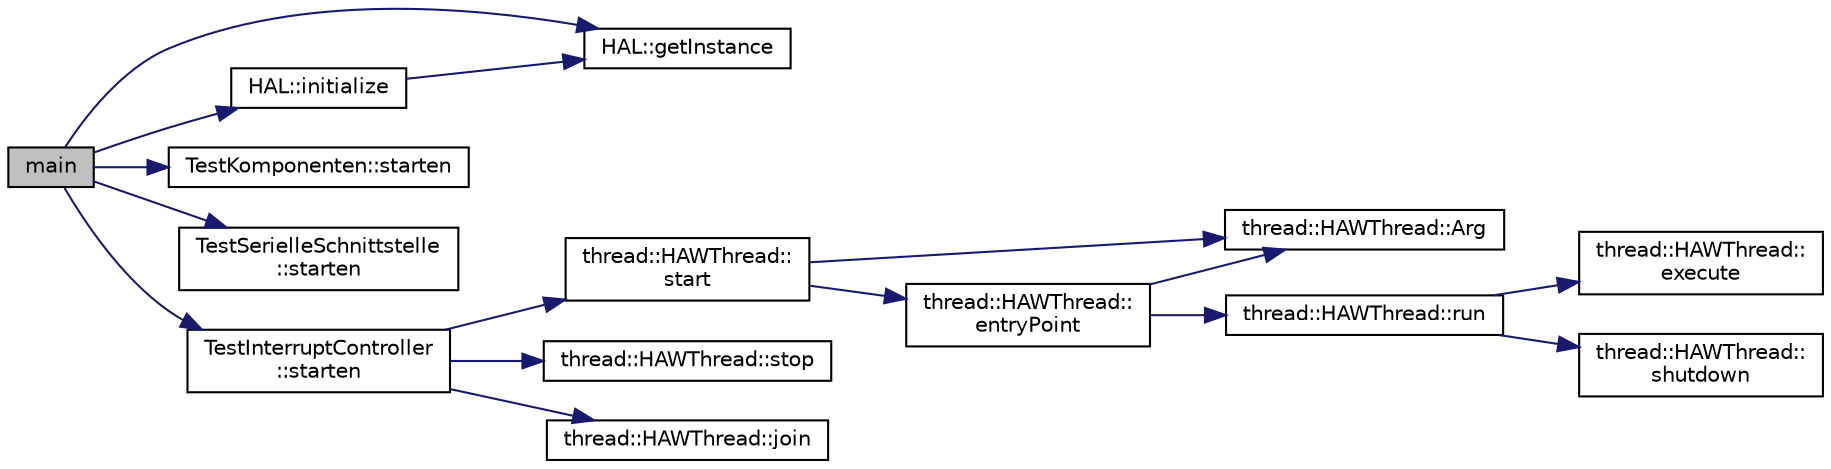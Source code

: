 digraph "main"
{
  edge [fontname="Helvetica",fontsize="10",labelfontname="Helvetica",labelfontsize="10"];
  node [fontname="Helvetica",fontsize="10",shape=record];
  rankdir="LR";
  Node1 [label="main",height=0.2,width=0.4,color="black", fillcolor="grey75", style="filled" fontcolor="black"];
  Node1 -> Node2 [color="midnightblue",fontsize="10",style="solid",fontname="Helvetica"];
  Node2 [label="HAL::getInstance",height=0.2,width=0.4,color="black", fillcolor="white", style="filled",URL="$class_h_a_l.html#a16c6da333746b6c43268051a96ed8eae"];
  Node1 -> Node3 [color="midnightblue",fontsize="10",style="solid",fontname="Helvetica"];
  Node3 [label="HAL::initialize",height=0.2,width=0.4,color="black", fillcolor="white", style="filled",URL="$class_h_a_l.html#a47defc84778c909769a4c1b028b6d004"];
  Node3 -> Node2 [color="midnightblue",fontsize="10",style="solid",fontname="Helvetica"];
  Node1 -> Node4 [color="midnightblue",fontsize="10",style="solid",fontname="Helvetica"];
  Node4 [label="TestKomponenten::starten",height=0.2,width=0.4,color="black", fillcolor="white", style="filled",URL="$class_test_komponenten.html#a738e609ebc5627d9d4eaf8529da542bc"];
  Node1 -> Node5 [color="midnightblue",fontsize="10",style="solid",fontname="Helvetica"];
  Node5 [label="TestSerielleSchnittstelle\l::starten",height=0.2,width=0.4,color="black", fillcolor="white", style="filled",URL="$class_test_serielle_schnittstelle.html#abba5d8eaf283d1b42e710e4c2e313a71"];
  Node1 -> Node6 [color="midnightblue",fontsize="10",style="solid",fontname="Helvetica"];
  Node6 [label="TestInterruptController\l::starten",height=0.2,width=0.4,color="black", fillcolor="white", style="filled",URL="$class_test_interrupt_controller.html#a5793b06986b08a16531820fabc249860"];
  Node6 -> Node7 [color="midnightblue",fontsize="10",style="solid",fontname="Helvetica"];
  Node7 [label="thread::HAWThread::\lstart",height=0.2,width=0.4,color="black", fillcolor="white", style="filled",URL="$classthread_1_1_h_a_w_thread.html#ae08d268c337511a1e67fbbeefcb1e89d"];
  Node7 -> Node8 [color="midnightblue",fontsize="10",style="solid",fontname="Helvetica"];
  Node8 [label="thread::HAWThread::Arg",height=0.2,width=0.4,color="black", fillcolor="white", style="filled",URL="$classthread_1_1_h_a_w_thread.html#ab692f3a55b92623653d8213793ba4ebb"];
  Node7 -> Node9 [color="midnightblue",fontsize="10",style="solid",fontname="Helvetica"];
  Node9 [label="thread::HAWThread::\lentryPoint",height=0.2,width=0.4,color="black", fillcolor="white", style="filled",URL="$classthread_1_1_h_a_w_thread.html#a044da2e1a8884a3e2764f9f1863863c7"];
  Node9 -> Node10 [color="midnightblue",fontsize="10",style="solid",fontname="Helvetica"];
  Node10 [label="thread::HAWThread::run",height=0.2,width=0.4,color="black", fillcolor="white", style="filled",URL="$classthread_1_1_h_a_w_thread.html#a9a3e17be59877d350e310eb19c52679b"];
  Node10 -> Node11 [color="midnightblue",fontsize="10",style="solid",fontname="Helvetica"];
  Node11 [label="thread::HAWThread::\lexecute",height=0.2,width=0.4,color="black", fillcolor="white", style="filled",URL="$classthread_1_1_h_a_w_thread.html#ae565cb73c096b246664bd2474b9c8907"];
  Node10 -> Node12 [color="midnightblue",fontsize="10",style="solid",fontname="Helvetica"];
  Node12 [label="thread::HAWThread::\lshutdown",height=0.2,width=0.4,color="black", fillcolor="white", style="filled",URL="$classthread_1_1_h_a_w_thread.html#a843ee9493a41cec7e932fdec67a3b244"];
  Node9 -> Node8 [color="midnightblue",fontsize="10",style="solid",fontname="Helvetica"];
  Node6 -> Node13 [color="midnightblue",fontsize="10",style="solid",fontname="Helvetica"];
  Node13 [label="thread::HAWThread::stop",height=0.2,width=0.4,color="black", fillcolor="white", style="filled",URL="$classthread_1_1_h_a_w_thread.html#ae8a89c83fd7e9b9a712c19f636ab2638"];
  Node6 -> Node14 [color="midnightblue",fontsize="10",style="solid",fontname="Helvetica"];
  Node14 [label="thread::HAWThread::join",height=0.2,width=0.4,color="black", fillcolor="white", style="filled",URL="$classthread_1_1_h_a_w_thread.html#a4732efa3445c499f1723971acc07863f"];
}
